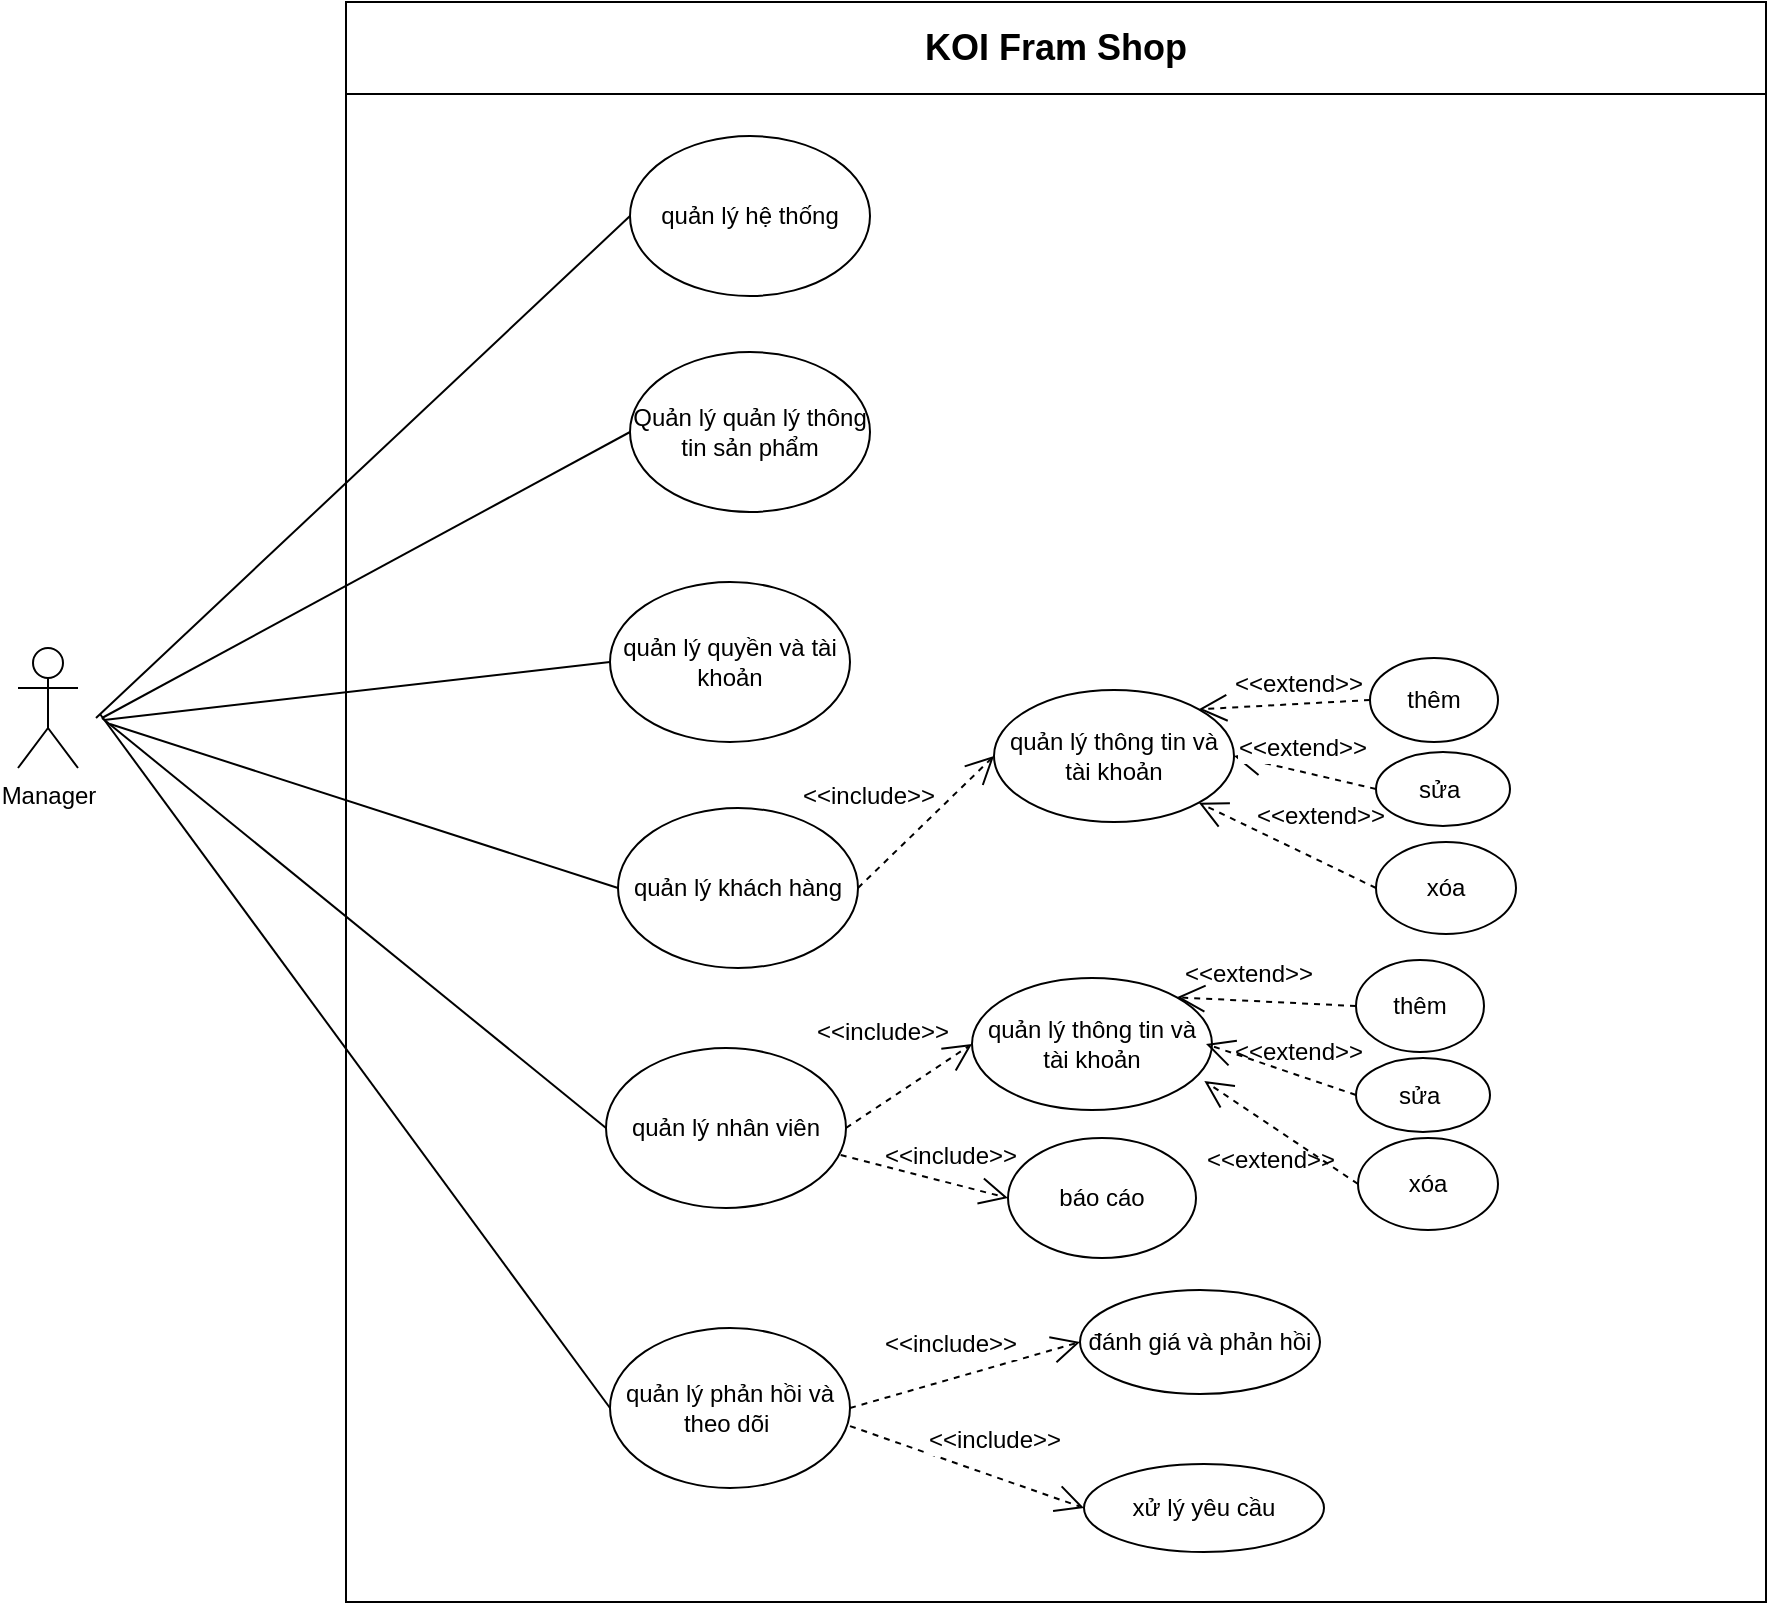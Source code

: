 <mxfile version="25.0.3">
  <diagram name="Trang-1" id="5Kdzmnav-YPvxBu1Bk4z">
    <mxGraphModel grid="0" page="0" gridSize="10" guides="1" tooltips="1" connect="1" arrows="1" fold="1" pageScale="1" pageWidth="827" pageHeight="1169" math="0" shadow="0">
      <root>
        <mxCell id="0" />
        <mxCell id="1" parent="0" />
        <mxCell id="2_ogFBcki_vEt09aaIQf-1" value="Manager" style="shape=umlActor;verticalLabelPosition=bottom;verticalAlign=top;html=1;" vertex="1" parent="1">
          <mxGeometry x="-277" y="321" width="30" height="60" as="geometry" />
        </mxCell>
        <mxCell id="2_ogFBcki_vEt09aaIQf-2" value="&lt;span style=&quot;font-size: 18px;&quot;&gt;KOI Fram Shop&lt;/span&gt;" style="swimlane;whiteSpace=wrap;html=1;startSize=46;" vertex="1" parent="1">
          <mxGeometry x="-113" y="-2" width="710" height="800" as="geometry" />
        </mxCell>
        <mxCell id="2_ogFBcki_vEt09aaIQf-3" value="quản lý hệ thống" style="ellipse;whiteSpace=wrap;html=1;" vertex="1" parent="2_ogFBcki_vEt09aaIQf-2">
          <mxGeometry x="142" y="67" width="120" height="80" as="geometry" />
        </mxCell>
        <mxCell id="2_ogFBcki_vEt09aaIQf-4" value="Quản lý quản lý thông tin sản phẩm" style="ellipse;whiteSpace=wrap;html=1;" vertex="1" parent="2_ogFBcki_vEt09aaIQf-2">
          <mxGeometry x="142" y="175" width="120" height="80" as="geometry" />
        </mxCell>
        <mxCell id="2_ogFBcki_vEt09aaIQf-5" value="quản lý quyền và tài khoản" style="ellipse;whiteSpace=wrap;html=1;" vertex="1" parent="2_ogFBcki_vEt09aaIQf-2">
          <mxGeometry x="132" y="290" width="120" height="80" as="geometry" />
        </mxCell>
        <mxCell id="2_ogFBcki_vEt09aaIQf-6" value="quản lý khách hàng" style="ellipse;whiteSpace=wrap;html=1;" vertex="1" parent="2_ogFBcki_vEt09aaIQf-2">
          <mxGeometry x="136" y="403" width="120" height="80" as="geometry" />
        </mxCell>
        <mxCell id="2_ogFBcki_vEt09aaIQf-7" value="quản lý nhân viên" style="ellipse;whiteSpace=wrap;html=1;" vertex="1" parent="2_ogFBcki_vEt09aaIQf-2">
          <mxGeometry x="130" y="523" width="120" height="80" as="geometry" />
        </mxCell>
        <mxCell id="2_ogFBcki_vEt09aaIQf-8" value="quản lý phản hồi và theo dõi&amp;nbsp;" style="ellipse;whiteSpace=wrap;html=1;" vertex="1" parent="2_ogFBcki_vEt09aaIQf-2">
          <mxGeometry x="132" y="663" width="120" height="80" as="geometry" />
        </mxCell>
        <mxCell id="2_ogFBcki_vEt09aaIQf-9" value="quản lý thông tin và tài khoản" style="ellipse;whiteSpace=wrap;html=1;" vertex="1" parent="2_ogFBcki_vEt09aaIQf-2">
          <mxGeometry x="324" y="344" width="120" height="66" as="geometry" />
        </mxCell>
        <mxCell id="2_ogFBcki_vEt09aaIQf-10" value="thêm" style="ellipse;whiteSpace=wrap;html=1;" vertex="1" parent="2_ogFBcki_vEt09aaIQf-2">
          <mxGeometry x="512" y="328" width="64" height="42" as="geometry" />
        </mxCell>
        <mxCell id="2_ogFBcki_vEt09aaIQf-11" value="sửa&amp;nbsp;" style="ellipse;whiteSpace=wrap;html=1;" vertex="1" parent="2_ogFBcki_vEt09aaIQf-2">
          <mxGeometry x="515" y="375" width="67" height="37" as="geometry" />
        </mxCell>
        <mxCell id="2_ogFBcki_vEt09aaIQf-12" value="xóa" style="ellipse;whiteSpace=wrap;html=1;" vertex="1" parent="2_ogFBcki_vEt09aaIQf-2">
          <mxGeometry x="515" y="420" width="70" height="46" as="geometry" />
        </mxCell>
        <mxCell id="2_ogFBcki_vEt09aaIQf-13" value="quản lý thông tin và tài khoản" style="ellipse;whiteSpace=wrap;html=1;" vertex="1" parent="2_ogFBcki_vEt09aaIQf-2">
          <mxGeometry x="313" y="488" width="120" height="66" as="geometry" />
        </mxCell>
        <mxCell id="2_ogFBcki_vEt09aaIQf-14" value="thêm" style="ellipse;whiteSpace=wrap;html=1;" vertex="1" parent="2_ogFBcki_vEt09aaIQf-2">
          <mxGeometry x="505" y="479" width="64" height="46" as="geometry" />
        </mxCell>
        <mxCell id="2_ogFBcki_vEt09aaIQf-15" value="sửa&amp;nbsp;" style="ellipse;whiteSpace=wrap;html=1;" vertex="1" parent="2_ogFBcki_vEt09aaIQf-2">
          <mxGeometry x="505" y="528" width="67" height="37" as="geometry" />
        </mxCell>
        <mxCell id="2_ogFBcki_vEt09aaIQf-16" value="xóa" style="ellipse;whiteSpace=wrap;html=1;" vertex="1" parent="2_ogFBcki_vEt09aaIQf-2">
          <mxGeometry x="506" y="568" width="70" height="46" as="geometry" />
        </mxCell>
        <mxCell id="2_ogFBcki_vEt09aaIQf-17" value="báo cáo" style="ellipse;whiteSpace=wrap;html=1;" vertex="1" parent="2_ogFBcki_vEt09aaIQf-2">
          <mxGeometry x="331" y="568" width="94" height="60" as="geometry" />
        </mxCell>
        <mxCell id="2_ogFBcki_vEt09aaIQf-19" value="đánh giá và phản hồi" style="ellipse;whiteSpace=wrap;html=1;" vertex="1" parent="2_ogFBcki_vEt09aaIQf-2">
          <mxGeometry x="367" y="644" width="120" height="52" as="geometry" />
        </mxCell>
        <mxCell id="2_ogFBcki_vEt09aaIQf-20" value="xử lý yêu cầu" style="ellipse;whiteSpace=wrap;html=1;" vertex="1" parent="2_ogFBcki_vEt09aaIQf-2">
          <mxGeometry x="369" y="731" width="120" height="44" as="geometry" />
        </mxCell>
        <mxCell id="2_ogFBcki_vEt09aaIQf-27" value="" style="endArrow=open;endSize=12;dashed=1;html=1;rounded=0;exitX=1;exitY=0.5;exitDx=0;exitDy=0;entryX=0;entryY=0.5;entryDx=0;entryDy=0;" edge="1" parent="2_ogFBcki_vEt09aaIQf-2" source="2_ogFBcki_vEt09aaIQf-6" target="2_ogFBcki_vEt09aaIQf-9">
          <mxGeometry width="160" relative="1" as="geometry">
            <mxPoint x="366" y="443" as="sourcePoint" />
            <mxPoint x="416" y="443" as="targetPoint" />
          </mxGeometry>
        </mxCell>
        <mxCell id="2_ogFBcki_vEt09aaIQf-28" value="" style="endArrow=open;endSize=12;dashed=1;html=1;rounded=0;entryX=0;entryY=0.5;entryDx=0;entryDy=0;exitX=1;exitY=0.5;exitDx=0;exitDy=0;" edge="1" parent="2_ogFBcki_vEt09aaIQf-2" source="2_ogFBcki_vEt09aaIQf-7" target="2_ogFBcki_vEt09aaIQf-13">
          <mxGeometry width="160" relative="1" as="geometry">
            <mxPoint x="239" y="558" as="sourcePoint" />
            <mxPoint x="399" y="558" as="targetPoint" />
          </mxGeometry>
        </mxCell>
        <mxCell id="2_ogFBcki_vEt09aaIQf-29" value="" style="endArrow=open;endSize=12;dashed=1;html=1;rounded=0;exitX=0.978;exitY=0.669;exitDx=0;exitDy=0;exitPerimeter=0;entryX=0;entryY=0.5;entryDx=0;entryDy=0;" edge="1" parent="2_ogFBcki_vEt09aaIQf-2" source="2_ogFBcki_vEt09aaIQf-7" target="2_ogFBcki_vEt09aaIQf-17">
          <mxGeometry width="160" relative="1" as="geometry">
            <mxPoint x="276" y="463" as="sourcePoint" />
            <mxPoint x="436" y="463" as="targetPoint" />
          </mxGeometry>
        </mxCell>
        <mxCell id="2_ogFBcki_vEt09aaIQf-51" value="" style="endArrow=open;endSize=12;dashed=1;html=1;rounded=0;entryX=0;entryY=0.5;entryDx=0;entryDy=0;exitX=1;exitY=0.5;exitDx=0;exitDy=0;" edge="1" parent="2_ogFBcki_vEt09aaIQf-2" source="2_ogFBcki_vEt09aaIQf-8" target="2_ogFBcki_vEt09aaIQf-19">
          <mxGeometry width="160" relative="1" as="geometry">
            <mxPoint x="223" y="638" as="sourcePoint" />
            <mxPoint x="383" y="638" as="targetPoint" />
          </mxGeometry>
        </mxCell>
        <mxCell id="2_ogFBcki_vEt09aaIQf-64" value="&lt;span style=&quot;font-size: 12px;&quot;&gt;&amp;lt;&amp;lt;include&amp;gt;&amp;gt;&lt;/span&gt;" style="edgeLabel;html=1;align=center;verticalAlign=middle;resizable=0;points=[];" connectable="0" vertex="1" parent="2_ogFBcki_vEt09aaIQf-51">
          <mxGeometry x="-0.035" y="7" relative="1" as="geometry">
            <mxPoint x="-4" y="-10" as="offset" />
          </mxGeometry>
        </mxCell>
        <mxCell id="2_ogFBcki_vEt09aaIQf-52" value="" style="endArrow=open;endSize=12;dashed=1;html=1;rounded=0;entryX=0;entryY=0.5;entryDx=0;entryDy=0;exitX=1;exitY=0.613;exitDx=0;exitDy=0;exitPerimeter=0;" edge="1" parent="2_ogFBcki_vEt09aaIQf-2" source="2_ogFBcki_vEt09aaIQf-8" target="2_ogFBcki_vEt09aaIQf-20">
          <mxGeometry width="160" relative="1" as="geometry">
            <mxPoint x="322" y="601" as="sourcePoint" />
            <mxPoint x="482" y="601" as="targetPoint" />
          </mxGeometry>
        </mxCell>
        <mxCell id="2_ogFBcki_vEt09aaIQf-65" value="&lt;span style=&quot;font-size: 12px;&quot;&gt;&amp;lt;&amp;lt;include&amp;gt;&amp;gt;&lt;/span&gt;" style="edgeLabel;html=1;align=center;verticalAlign=middle;resizable=0;points=[];" connectable="0" vertex="1" parent="2_ogFBcki_vEt09aaIQf-52">
          <mxGeometry x="0.094" y="12" relative="1" as="geometry">
            <mxPoint x="4" y="-4" as="offset" />
          </mxGeometry>
        </mxCell>
        <mxCell id="2_ogFBcki_vEt09aaIQf-53" value="" style="endArrow=open;endSize=12;dashed=1;html=1;rounded=0;exitX=0;exitY=0.5;exitDx=0;exitDy=0;entryX=1;entryY=0;entryDx=0;entryDy=0;" edge="1" parent="2_ogFBcki_vEt09aaIQf-2" source="2_ogFBcki_vEt09aaIQf-14" target="2_ogFBcki_vEt09aaIQf-13">
          <mxGeometry width="160" relative="1" as="geometry">
            <mxPoint x="408" y="492" as="sourcePoint" />
            <mxPoint x="437" y="525" as="targetPoint" />
          </mxGeometry>
        </mxCell>
        <mxCell id="2_ogFBcki_vEt09aaIQf-54" value="" style="endArrow=open;endSize=12;dashed=1;html=1;rounded=0;exitX=0;exitY=0.5;exitDx=0;exitDy=0;entryX=0.975;entryY=0.5;entryDx=0;entryDy=0;entryPerimeter=0;" edge="1" parent="2_ogFBcki_vEt09aaIQf-2" source="2_ogFBcki_vEt09aaIQf-15" target="2_ogFBcki_vEt09aaIQf-13">
          <mxGeometry width="160" relative="1" as="geometry">
            <mxPoint x="515" y="512" as="sourcePoint" />
            <mxPoint x="439" y="522" as="targetPoint" />
          </mxGeometry>
        </mxCell>
        <mxCell id="2_ogFBcki_vEt09aaIQf-55" value="" style="endArrow=open;endSize=12;dashed=1;html=1;rounded=0;exitX=0;exitY=0.5;exitDx=0;exitDy=0;entryX=0.968;entryY=0.78;entryDx=0;entryDy=0;entryPerimeter=0;" edge="1" parent="2_ogFBcki_vEt09aaIQf-2" source="2_ogFBcki_vEt09aaIQf-16" target="2_ogFBcki_vEt09aaIQf-13">
          <mxGeometry width="160" relative="1" as="geometry">
            <mxPoint x="525" y="522" as="sourcePoint" />
            <mxPoint x="449" y="532" as="targetPoint" />
          </mxGeometry>
        </mxCell>
        <mxCell id="2_ogFBcki_vEt09aaIQf-56" value="" style="endArrow=open;endSize=12;dashed=1;html=1;rounded=0;exitX=0;exitY=0.5;exitDx=0;exitDy=0;entryX=1;entryY=0;entryDx=0;entryDy=0;" edge="1" parent="2_ogFBcki_vEt09aaIQf-2" source="2_ogFBcki_vEt09aaIQf-10" target="2_ogFBcki_vEt09aaIQf-9">
          <mxGeometry width="160" relative="1" as="geometry">
            <mxPoint x="509" y="353" as="sourcePoint" />
            <mxPoint x="433" y="363" as="targetPoint" />
          </mxGeometry>
        </mxCell>
        <mxCell id="2_ogFBcki_vEt09aaIQf-57" value="" style="endArrow=open;endSize=12;dashed=1;html=1;rounded=0;exitX=0;exitY=0.5;exitDx=0;exitDy=0;entryX=1;entryY=0.5;entryDx=0;entryDy=0;" edge="1" parent="2_ogFBcki_vEt09aaIQf-2" source="2_ogFBcki_vEt09aaIQf-11" target="2_ogFBcki_vEt09aaIQf-9">
          <mxGeometry width="160" relative="1" as="geometry">
            <mxPoint x="522" y="359" as="sourcePoint" />
            <mxPoint x="437" y="364" as="targetPoint" />
          </mxGeometry>
        </mxCell>
        <mxCell id="2_ogFBcki_vEt09aaIQf-74" value="&lt;span style=&quot;font-size: 12px;&quot;&gt;&amp;lt;&amp;lt;extend&amp;gt;&amp;gt;&lt;/span&gt;" style="edgeLabel;html=1;align=center;verticalAlign=middle;resizable=0;points=[];" connectable="0" vertex="1" parent="2_ogFBcki_vEt09aaIQf-57">
          <mxGeometry x="0.079" y="-12" relative="1" as="geometry">
            <mxPoint x="-1" as="offset" />
          </mxGeometry>
        </mxCell>
        <mxCell id="2_ogFBcki_vEt09aaIQf-58" value="" style="endArrow=open;endSize=12;dashed=1;html=1;rounded=0;exitX=0;exitY=0.5;exitDx=0;exitDy=0;entryX=1;entryY=1;entryDx=0;entryDy=0;" edge="1" parent="2_ogFBcki_vEt09aaIQf-2" source="2_ogFBcki_vEt09aaIQf-12" target="2_ogFBcki_vEt09aaIQf-9">
          <mxGeometry width="160" relative="1" as="geometry">
            <mxPoint x="532" y="369" as="sourcePoint" />
            <mxPoint x="447" y="374" as="targetPoint" />
          </mxGeometry>
        </mxCell>
        <mxCell id="2_ogFBcki_vEt09aaIQf-59" value="&amp;lt;&amp;lt;include&amp;gt;&amp;gt;" style="text;html=1;align=center;verticalAlign=middle;resizable=0;points=[];autosize=1;strokeColor=none;fillColor=none;" vertex="1" parent="2_ogFBcki_vEt09aaIQf-2">
          <mxGeometry x="219" y="384" width="84" height="26" as="geometry" />
        </mxCell>
        <mxCell id="2_ogFBcki_vEt09aaIQf-61" value="&amp;lt;&amp;lt;include&amp;gt;&amp;gt;" style="text;html=1;align=center;verticalAlign=middle;resizable=0;points=[];autosize=1;strokeColor=none;fillColor=none;" vertex="1" parent="2_ogFBcki_vEt09aaIQf-2">
          <mxGeometry x="226" y="502" width="84" height="26" as="geometry" />
        </mxCell>
        <mxCell id="2_ogFBcki_vEt09aaIQf-67" value="&amp;lt;&amp;lt;extend&amp;gt;&amp;gt;" style="text;html=1;align=center;verticalAlign=middle;resizable=0;points=[];autosize=1;strokeColor=none;fillColor=none;" vertex="1" parent="2_ogFBcki_vEt09aaIQf-2">
          <mxGeometry x="435" y="512" width="82" height="26" as="geometry" />
        </mxCell>
        <mxCell id="2_ogFBcki_vEt09aaIQf-71" value="&amp;lt;&amp;lt;extend&amp;gt;&amp;gt;" style="text;html=1;align=center;verticalAlign=middle;resizable=0;points=[];autosize=1;strokeColor=none;fillColor=none;" vertex="1" parent="2_ogFBcki_vEt09aaIQf-2">
          <mxGeometry x="435" y="328" width="82" height="26" as="geometry" />
        </mxCell>
        <mxCell id="2_ogFBcki_vEt09aaIQf-75" value="&amp;lt;&amp;lt;extend&amp;gt;&amp;gt;" style="text;html=1;align=center;verticalAlign=middle;resizable=0;points=[];autosize=1;strokeColor=none;fillColor=none;" vertex="1" parent="2_ogFBcki_vEt09aaIQf-2">
          <mxGeometry x="446" y="394" width="82" height="26" as="geometry" />
        </mxCell>
        <mxCell id="2_ogFBcki_vEt09aaIQf-21" value="" style="endArrow=none;html=1;rounded=0;entryX=0;entryY=0.5;entryDx=0;entryDy=0;" edge="1" parent="1" target="2_ogFBcki_vEt09aaIQf-3">
          <mxGeometry width="50" height="50" relative="1" as="geometry">
            <mxPoint x="-238" y="356" as="sourcePoint" />
            <mxPoint x="-84" y="163" as="targetPoint" />
          </mxGeometry>
        </mxCell>
        <mxCell id="2_ogFBcki_vEt09aaIQf-22" value="" style="endArrow=none;html=1;rounded=0;entryX=0;entryY=0.5;entryDx=0;entryDy=0;" edge="1" parent="1" target="2_ogFBcki_vEt09aaIQf-4">
          <mxGeometry width="50" height="50" relative="1" as="geometry">
            <mxPoint x="-235" y="356" as="sourcePoint" />
            <mxPoint x="317" y="320" as="targetPoint" />
          </mxGeometry>
        </mxCell>
        <mxCell id="2_ogFBcki_vEt09aaIQf-23" value="" style="endArrow=none;html=1;rounded=0;entryX=0;entryY=0.5;entryDx=0;entryDy=0;" edge="1" parent="1" target="2_ogFBcki_vEt09aaIQf-5">
          <mxGeometry width="50" height="50" relative="1" as="geometry">
            <mxPoint x="-234" y="357" as="sourcePoint" />
            <mxPoint x="317" y="320" as="targetPoint" />
          </mxGeometry>
        </mxCell>
        <mxCell id="2_ogFBcki_vEt09aaIQf-24" value="" style="endArrow=none;html=1;rounded=0;entryX=0;entryY=0.5;entryDx=0;entryDy=0;" edge="1" parent="1" target="2_ogFBcki_vEt09aaIQf-6">
          <mxGeometry width="50" height="50" relative="1" as="geometry">
            <mxPoint x="-231" y="359" as="sourcePoint" />
            <mxPoint x="317" y="320" as="targetPoint" />
          </mxGeometry>
        </mxCell>
        <mxCell id="2_ogFBcki_vEt09aaIQf-25" value="" style="endArrow=none;html=1;rounded=0;entryX=0;entryY=0.5;entryDx=0;entryDy=0;" edge="1" parent="1" target="2_ogFBcki_vEt09aaIQf-7">
          <mxGeometry width="50" height="50" relative="1" as="geometry">
            <mxPoint x="-235" y="356" as="sourcePoint" />
            <mxPoint x="-185" y="453" as="targetPoint" />
          </mxGeometry>
        </mxCell>
        <mxCell id="2_ogFBcki_vEt09aaIQf-26" value="" style="endArrow=none;html=1;rounded=0;exitX=0;exitY=0.5;exitDx=0;exitDy=0;" edge="1" parent="1" source="2_ogFBcki_vEt09aaIQf-8">
          <mxGeometry width="50" height="50" relative="1" as="geometry">
            <mxPoint x="267" y="370" as="sourcePoint" />
            <mxPoint x="-236" y="354" as="targetPoint" />
          </mxGeometry>
        </mxCell>
        <mxCell id="2_ogFBcki_vEt09aaIQf-63" value="&amp;lt;&amp;lt;include&amp;gt;&amp;gt;" style="text;html=1;align=center;verticalAlign=middle;resizable=0;points=[];autosize=1;strokeColor=none;fillColor=none;" vertex="1" parent="1">
          <mxGeometry x="147" y="562" width="84" height="26" as="geometry" />
        </mxCell>
        <mxCell id="2_ogFBcki_vEt09aaIQf-66" value="&amp;lt;&amp;lt;extend&amp;gt;&amp;gt;" style="text;html=1;align=center;verticalAlign=middle;resizable=0;points=[];autosize=1;strokeColor=none;fillColor=none;" vertex="1" parent="1">
          <mxGeometry x="308" y="564" width="82" height="26" as="geometry" />
        </mxCell>
        <mxCell id="2_ogFBcki_vEt09aaIQf-70" value="&amp;lt;&amp;lt;extend&amp;gt;&amp;gt;" style="text;html=1;align=center;verticalAlign=middle;resizable=0;points=[];autosize=1;strokeColor=none;fillColor=none;" vertex="1" parent="1">
          <mxGeometry x="297" y="471" width="82" height="26" as="geometry" />
        </mxCell>
      </root>
    </mxGraphModel>
  </diagram>
</mxfile>
